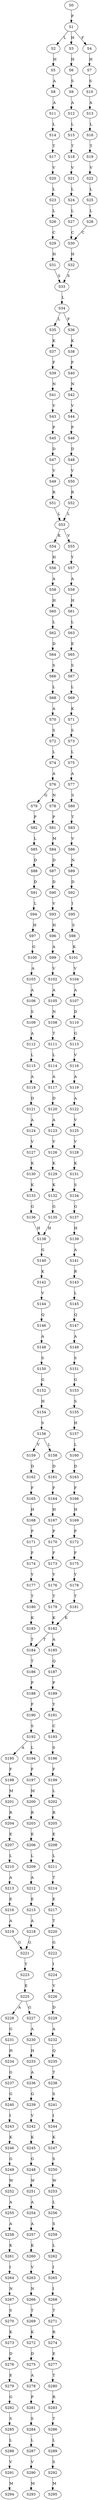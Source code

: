 strict digraph  {
	S0 -> S1 [ label = P ];
	S1 -> S2 [ label = L ];
	S1 -> S3 [ label = H ];
	S1 -> S4 [ label = F ];
	S2 -> S5 [ label = H ];
	S3 -> S6 [ label = H ];
	S4 -> S7 [ label = H ];
	S5 -> S8 [ label = A ];
	S6 -> S9 [ label = S ];
	S7 -> S10 [ label = S ];
	S8 -> S11 [ label = A ];
	S9 -> S12 [ label = A ];
	S10 -> S13 [ label = A ];
	S11 -> S14 [ label = L ];
	S12 -> S15 [ label = L ];
	S13 -> S16 [ label = L ];
	S14 -> S17 [ label = T ];
	S15 -> S18 [ label = T ];
	S16 -> S19 [ label = T ];
	S17 -> S20 [ label = V ];
	S18 -> S21 [ label = V ];
	S19 -> S22 [ label = V ];
	S20 -> S23 [ label = L ];
	S21 -> S24 [ label = L ];
	S22 -> S25 [ label = L ];
	S23 -> S26 [ label = L ];
	S24 -> S27 [ label = L ];
	S25 -> S28 [ label = L ];
	S26 -> S29 [ label = C ];
	S27 -> S30 [ label = C ];
	S28 -> S30 [ label = C ];
	S29 -> S31 [ label = H ];
	S30 -> S32 [ label = H ];
	S31 -> S33 [ label = S ];
	S32 -> S33 [ label = S ];
	S33 -> S34 [ label = L ];
	S34 -> S35 [ label = L ];
	S34 -> S36 [ label = F ];
	S35 -> S37 [ label = K ];
	S36 -> S38 [ label = K ];
	S37 -> S39 [ label = F ];
	S38 -> S40 [ label = F ];
	S39 -> S41 [ label = N ];
	S40 -> S42 [ label = N ];
	S41 -> S43 [ label = V ];
	S42 -> S44 [ label = V ];
	S43 -> S45 [ label = P ];
	S44 -> S46 [ label = P ];
	S45 -> S47 [ label = D ];
	S46 -> S48 [ label = D ];
	S47 -> S49 [ label = V ];
	S48 -> S50 [ label = V ];
	S49 -> S51 [ label = R ];
	S50 -> S52 [ label = R ];
	S51 -> S53 [ label = L ];
	S52 -> S53 [ label = L ];
	S53 -> S54 [ label = K ];
	S53 -> S55 [ label = V ];
	S54 -> S56 [ label = H ];
	S55 -> S57 [ label = Y ];
	S56 -> S58 [ label = A ];
	S57 -> S59 [ label = A ];
	S58 -> S60 [ label = H ];
	S59 -> S61 [ label = H ];
	S60 -> S62 [ label = L ];
	S61 -> S63 [ label = L ];
	S62 -> S64 [ label = D ];
	S63 -> S65 [ label = E ];
	S64 -> S66 [ label = S ];
	S65 -> S67 [ label = S ];
	S66 -> S68 [ label = L ];
	S67 -> S69 [ label = L ];
	S68 -> S70 [ label = A ];
	S69 -> S71 [ label = K ];
	S70 -> S72 [ label = S ];
	S71 -> S73 [ label = S ];
	S72 -> S74 [ label = L ];
	S73 -> S75 [ label = L ];
	S74 -> S76 [ label = A ];
	S75 -> S77 [ label = A ];
	S76 -> S78 [ label = N ];
	S76 -> S79 [ label = G ];
	S77 -> S80 [ label = S ];
	S78 -> S81 [ label = P ];
	S79 -> S82 [ label = P ];
	S80 -> S83 [ label = T ];
	S81 -> S84 [ label = M ];
	S82 -> S85 [ label = L ];
	S83 -> S86 [ label = V ];
	S84 -> S87 [ label = D ];
	S85 -> S88 [ label = D ];
	S86 -> S89 [ label = N ];
	S87 -> S90 [ label = D ];
	S88 -> S91 [ label = D ];
	S89 -> S92 [ label = D ];
	S90 -> S93 [ label = V ];
	S91 -> S94 [ label = L ];
	S92 -> S95 [ label = I ];
	S93 -> S96 [ label = H ];
	S94 -> S97 [ label = H ];
	S95 -> S98 [ label = S ];
	S96 -> S99 [ label = A ];
	S97 -> S100 [ label = G ];
	S98 -> S101 [ label = K ];
	S99 -> S102 [ label = V ];
	S100 -> S103 [ label = A ];
	S101 -> S104 [ label = V ];
	S102 -> S105 [ label = A ];
	S103 -> S106 [ label = A ];
	S104 -> S107 [ label = A ];
	S105 -> S108 [ label = N ];
	S106 -> S109 [ label = S ];
	S107 -> S110 [ label = D ];
	S108 -> S111 [ label = T ];
	S109 -> S112 [ label = A ];
	S110 -> S113 [ label = G ];
	S111 -> S114 [ label = L ];
	S112 -> S115 [ label = L ];
	S113 -> S116 [ label = V ];
	S114 -> S117 [ label = A ];
	S115 -> S118 [ label = A ];
	S116 -> S119 [ label = A ];
	S117 -> S120 [ label = D ];
	S118 -> S121 [ label = D ];
	S119 -> S122 [ label = A ];
	S120 -> S123 [ label = A ];
	S121 -> S124 [ label = A ];
	S122 -> S125 [ label = V ];
	S123 -> S126 [ label = V ];
	S124 -> S127 [ label = V ];
	S125 -> S128 [ label = V ];
	S126 -> S129 [ label = K ];
	S127 -> S130 [ label = K ];
	S128 -> S131 [ label = K ];
	S129 -> S132 [ label = K ];
	S130 -> S133 [ label = K ];
	S131 -> S134 [ label = S ];
	S132 -> S135 [ label = G ];
	S133 -> S136 [ label = G ];
	S134 -> S137 [ label = G ];
	S135 -> S138 [ label = H ];
	S136 -> S138 [ label = H ];
	S137 -> S139 [ label = H ];
	S138 -> S140 [ label = G ];
	S139 -> S141 [ label = A ];
	S140 -> S142 [ label = K ];
	S141 -> S143 [ label = R ];
	S142 -> S144 [ label = V ];
	S143 -> S145 [ label = L ];
	S144 -> S146 [ label = Q ];
	S145 -> S147 [ label = Q ];
	S146 -> S148 [ label = A ];
	S147 -> S149 [ label = A ];
	S148 -> S150 [ label = S ];
	S149 -> S151 [ label = S ];
	S150 -> S152 [ label = G ];
	S151 -> S153 [ label = G ];
	S152 -> S154 [ label = H ];
	S153 -> S155 [ label = S ];
	S154 -> S156 [ label = S ];
	S155 -> S157 [ label = H ];
	S156 -> S158 [ label = L ];
	S156 -> S159 [ label = V ];
	S157 -> S160 [ label = L ];
	S158 -> S161 [ label = D ];
	S159 -> S162 [ label = D ];
	S160 -> S163 [ label = D ];
	S161 -> S164 [ label = F ];
	S162 -> S165 [ label = F ];
	S163 -> S166 [ label = F ];
	S164 -> S167 [ label = H ];
	S165 -> S168 [ label = H ];
	S166 -> S169 [ label = H ];
	S167 -> S170 [ label = P ];
	S168 -> S171 [ label = P ];
	S169 -> S172 [ label = P ];
	S170 -> S173 [ label = F ];
	S171 -> S174 [ label = F ];
	S172 -> S175 [ label = F ];
	S173 -> S176 [ label = Y ];
	S174 -> S177 [ label = Y ];
	S175 -> S178 [ label = Y ];
	S176 -> S179 [ label = T ];
	S177 -> S180 [ label = T ];
	S178 -> S181 [ label = T ];
	S179 -> S182 [ label = K ];
	S180 -> S183 [ label = K ];
	S181 -> S182 [ label = K ];
	S182 -> S184 [ label = T ];
	S182 -> S185 [ label = A ];
	S183 -> S184 [ label = T ];
	S184 -> S186 [ label = T ];
	S185 -> S187 [ label = Q ];
	S186 -> S188 [ label = P ];
	S187 -> S189 [ label = P ];
	S188 -> S190 [ label = F ];
	S189 -> S191 [ label = Y ];
	S190 -> S192 [ label = S ];
	S191 -> S193 [ label = C ];
	S192 -> S194 [ label = L ];
	S192 -> S195 [ label = A ];
	S193 -> S196 [ label = S ];
	S194 -> S197 [ label = F ];
	S195 -> S198 [ label = F ];
	S196 -> S199 [ label = F ];
	S197 -> S200 [ label = M ];
	S198 -> S201 [ label = M ];
	S199 -> S202 [ label = L ];
	S200 -> S203 [ label = R ];
	S201 -> S204 [ label = R ];
	S202 -> S205 [ label = R ];
	S203 -> S206 [ label = E ];
	S204 -> S207 [ label = E ];
	S205 -> S208 [ label = E ];
	S206 -> S209 [ label = L ];
	S207 -> S210 [ label = L ];
	S208 -> S211 [ label = L ];
	S209 -> S212 [ label = A ];
	S210 -> S213 [ label = A ];
	S211 -> S214 [ label = T ];
	S212 -> S215 [ label = E ];
	S213 -> S216 [ label = E ];
	S214 -> S217 [ label = E ];
	S215 -> S218 [ label = A ];
	S216 -> S219 [ label = A ];
	S217 -> S220 [ label = T ];
	S218 -> S221 [ label = G ];
	S219 -> S221 [ label = G ];
	S220 -> S222 [ label = G ];
	S221 -> S223 [ label = Y ];
	S222 -> S224 [ label = I ];
	S223 -> S225 [ label = E ];
	S224 -> S226 [ label = V ];
	S225 -> S227 [ label = G ];
	S225 -> S228 [ label = A ];
	S226 -> S229 [ label = D ];
	S227 -> S230 [ label = A ];
	S228 -> S231 [ label = G ];
	S229 -> S232 [ label = A ];
	S230 -> S233 [ label = H ];
	S231 -> S234 [ label = H ];
	S232 -> S235 [ label = Q ];
	S233 -> S236 [ label = A ];
	S234 -> S237 [ label = G ];
	S235 -> S238 [ label = T ];
	S236 -> S239 [ label = G ];
	S237 -> S240 [ label = G ];
	S238 -> S241 [ label = S ];
	S239 -> S242 [ label = V ];
	S240 -> S243 [ label = I ];
	S241 -> S244 [ label = I ];
	S242 -> S245 [ label = K ];
	S243 -> S246 [ label = K ];
	S244 -> S247 [ label = K ];
	S245 -> S248 [ label = G ];
	S246 -> S249 [ label = G ];
	S247 -> S250 [ label = S ];
	S248 -> S251 [ label = W ];
	S249 -> S252 [ label = W ];
	S250 -> S253 [ label = W ];
	S251 -> S254 [ label = A ];
	S252 -> S255 [ label = A ];
	S253 -> S256 [ label = L ];
	S254 -> S257 [ label = A ];
	S255 -> S258 [ label = A ];
	S256 -> S259 [ label = S ];
	S257 -> S260 [ label = K ];
	S258 -> S261 [ label = K ];
	S259 -> S262 [ label = L ];
	S260 -> S263 [ label = V ];
	S261 -> S264 [ label = I ];
	S262 -> S265 [ label = I ];
	S263 -> S266 [ label = N ];
	S264 -> S267 [ label = N ];
	S265 -> S268 [ label = I ];
	S266 -> S269 [ label = T ];
	S267 -> S270 [ label = S ];
	S268 -> S271 [ label = T ];
	S269 -> S272 [ label = K ];
	S270 -> S273 [ label = K ];
	S271 -> S274 [ label = R ];
	S272 -> S275 [ label = D ];
	S273 -> S276 [ label = D ];
	S274 -> S277 [ label = E ];
	S275 -> S278 [ label = A ];
	S276 -> S279 [ label = E ];
	S277 -> S280 [ label = T ];
	S278 -> S281 [ label = P ];
	S279 -> S282 [ label = G ];
	S280 -> S283 [ label = R ];
	S281 -> S284 [ label = S ];
	S282 -> S285 [ label = S ];
	S283 -> S286 [ label = T ];
	S284 -> S287 [ label = L ];
	S285 -> S288 [ label = L ];
	S286 -> S289 [ label = L ];
	S287 -> S290 [ label = V ];
	S288 -> S291 [ label = V ];
	S289 -> S292 [ label = S ];
	S290 -> S293 [ label = M ];
	S291 -> S294 [ label = M ];
	S292 -> S295 [ label = M ];
}
